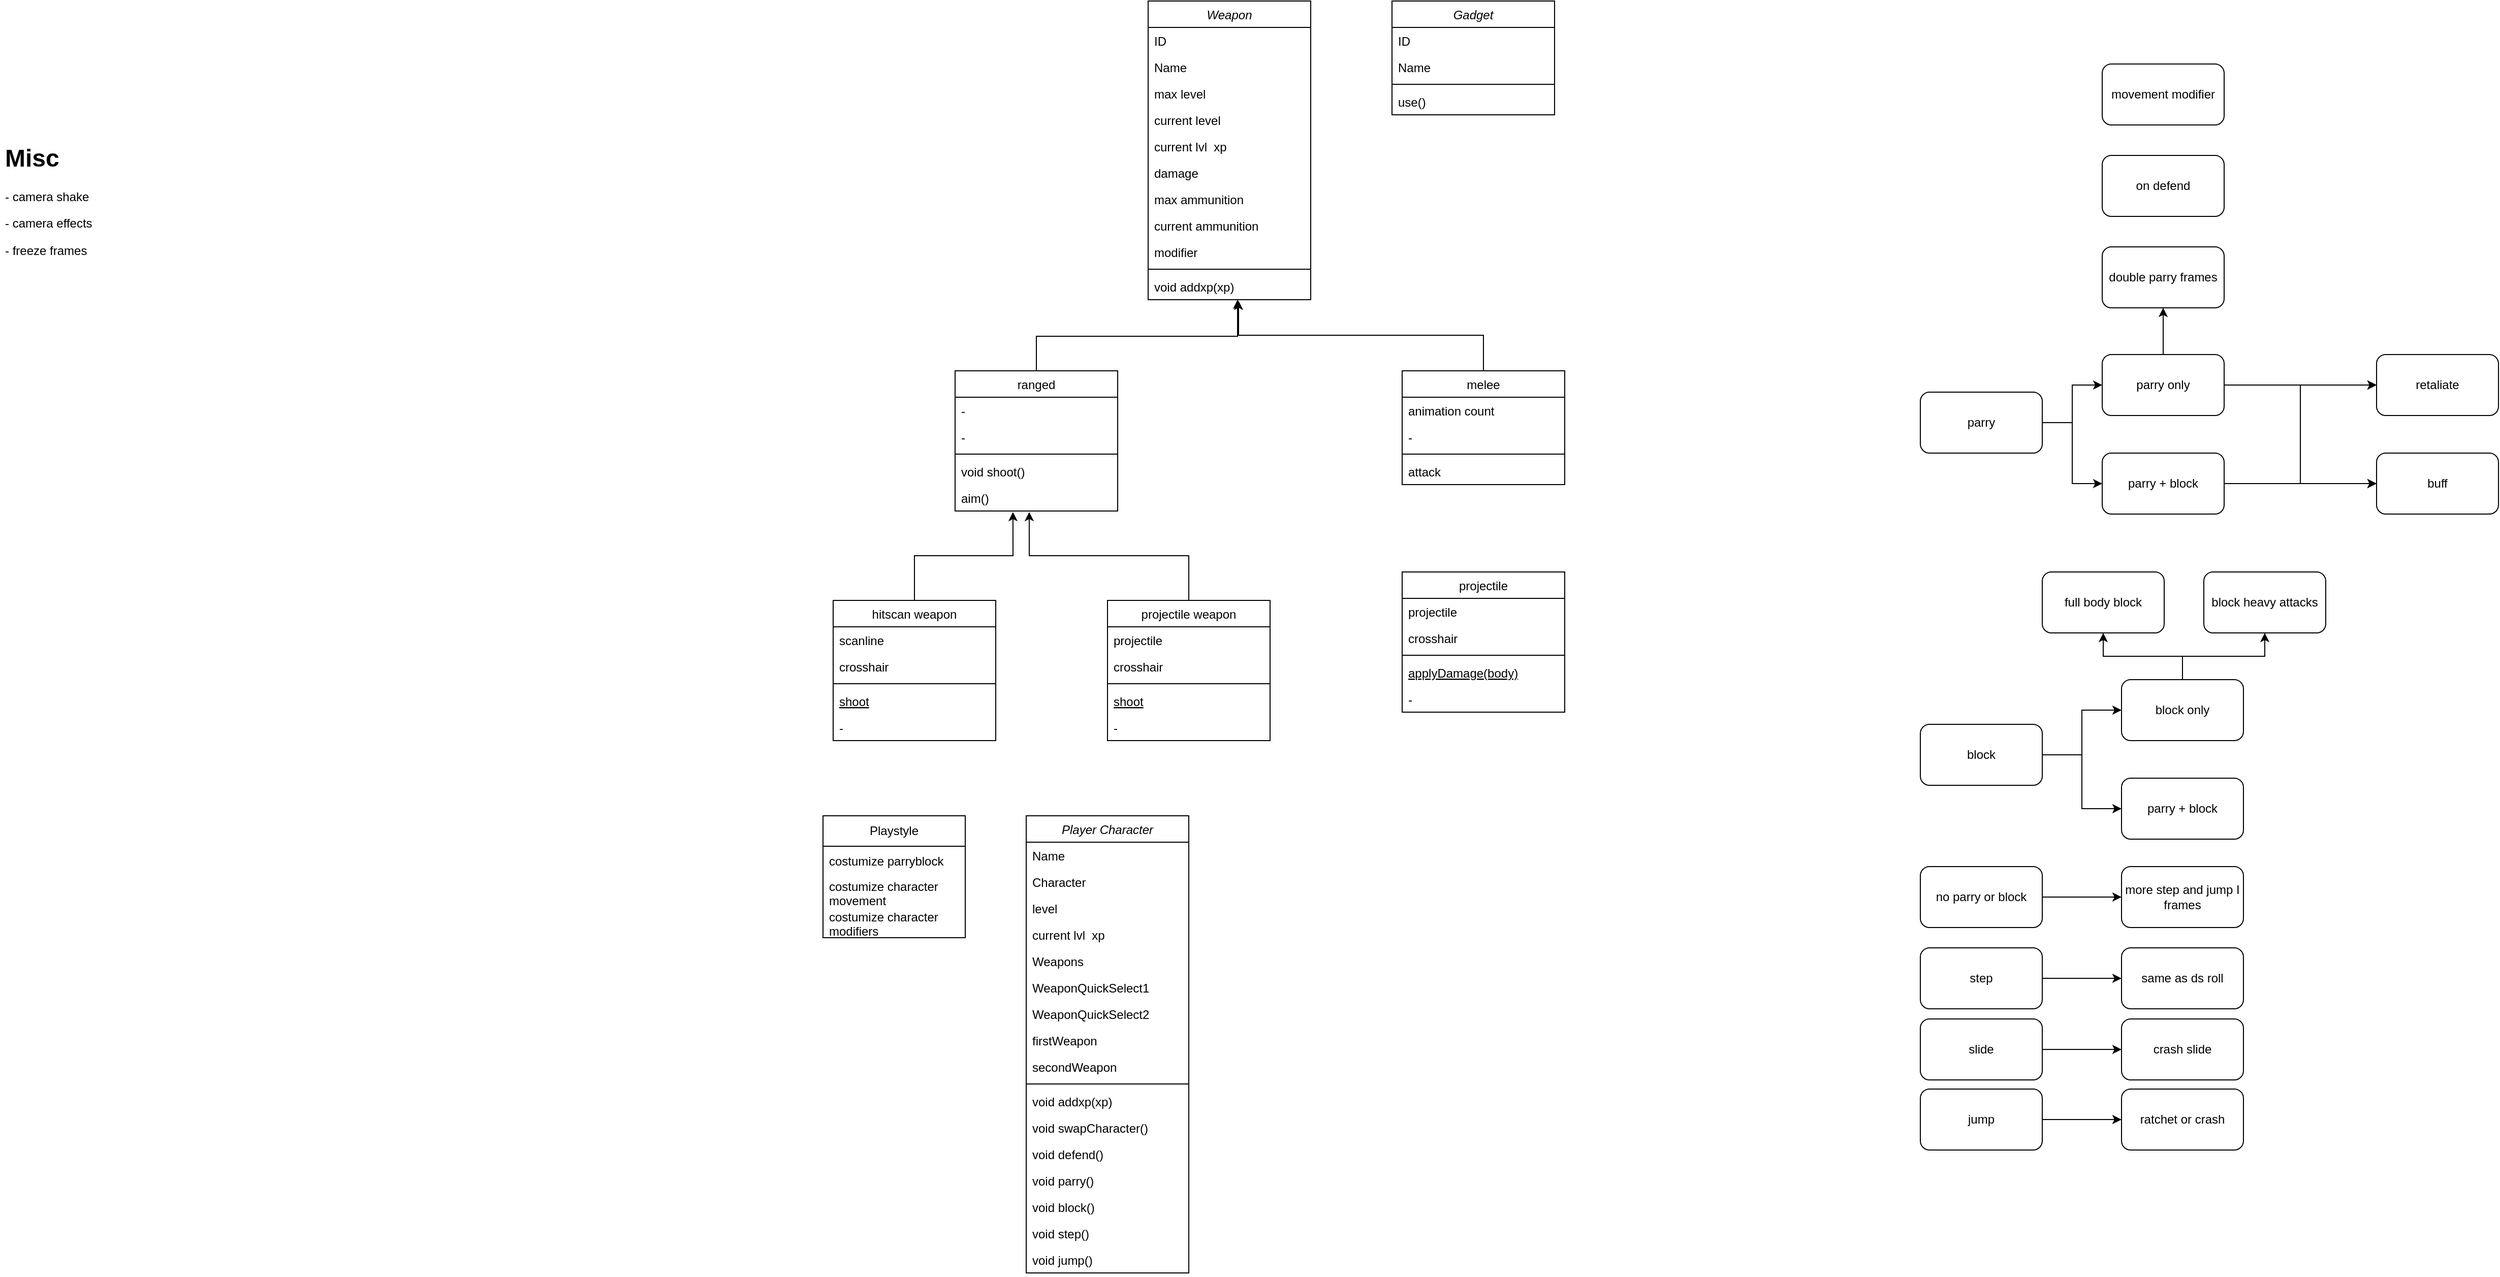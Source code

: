 <mxfile version="20.8.10" type="device"><diagram id="C5RBs43oDa-KdzZeNtuy" name="Page-1"><mxGraphModel dx="2901" dy="1204" grid="1" gridSize="10" guides="1" tooltips="1" connect="1" arrows="1" fold="1" page="1" pageScale="1" pageWidth="827" pageHeight="1169" math="0" shadow="0"><root><mxCell id="WIyWlLk6GJQsqaUBKTNV-0"/><mxCell id="WIyWlLk6GJQsqaUBKTNV-1" parent="WIyWlLk6GJQsqaUBKTNV-0"/><mxCell id="zkfFHV4jXpPFQw0GAbJ--0" value="Weapon" style="swimlane;fontStyle=2;align=center;verticalAlign=top;childLayout=stackLayout;horizontal=1;startSize=26;horizontalStack=0;resizeParent=1;resizeLast=0;collapsible=1;marginBottom=0;rounded=0;shadow=0;strokeWidth=1;" parent="WIyWlLk6GJQsqaUBKTNV-1" vertex="1"><mxGeometry x="320" y="38" width="160" height="294" as="geometry"><mxRectangle x="230" y="140" width="160" height="26" as="alternateBounds"/></mxGeometry></mxCell><mxCell id="K0oN29FfEQ9AuL8gy_sK-19" value="ID" style="text;align=left;verticalAlign=top;spacingLeft=4;spacingRight=4;overflow=hidden;rotatable=0;points=[[0,0.5],[1,0.5]];portConstraint=eastwest;" vertex="1" parent="zkfFHV4jXpPFQw0GAbJ--0"><mxGeometry y="26" width="160" height="26" as="geometry"/></mxCell><mxCell id="zkfFHV4jXpPFQw0GAbJ--1" value="Name" style="text;align=left;verticalAlign=top;spacingLeft=4;spacingRight=4;overflow=hidden;rotatable=0;points=[[0,0.5],[1,0.5]];portConstraint=eastwest;" parent="zkfFHV4jXpPFQw0GAbJ--0" vertex="1"><mxGeometry y="52" width="160" height="26" as="geometry"/></mxCell><mxCell id="K0oN29FfEQ9AuL8gy_sK-46" value="max level" style="text;align=left;verticalAlign=top;spacingLeft=4;spacingRight=4;overflow=hidden;rotatable=0;points=[[0,0.5],[1,0.5]];portConstraint=eastwest;rounded=0;shadow=0;html=0;" vertex="1" parent="zkfFHV4jXpPFQw0GAbJ--0"><mxGeometry y="78" width="160" height="26" as="geometry"/></mxCell><mxCell id="zkfFHV4jXpPFQw0GAbJ--2" value="current level" style="text;align=left;verticalAlign=top;spacingLeft=4;spacingRight=4;overflow=hidden;rotatable=0;points=[[0,0.5],[1,0.5]];portConstraint=eastwest;rounded=0;shadow=0;html=0;" parent="zkfFHV4jXpPFQw0GAbJ--0" vertex="1"><mxGeometry y="104" width="160" height="26" as="geometry"/></mxCell><mxCell id="zkfFHV4jXpPFQw0GAbJ--3" value="current lvl  xp" style="text;align=left;verticalAlign=top;spacingLeft=4;spacingRight=4;overflow=hidden;rotatable=0;points=[[0,0.5],[1,0.5]];portConstraint=eastwest;rounded=0;shadow=0;html=0;" parent="zkfFHV4jXpPFQw0GAbJ--0" vertex="1"><mxGeometry y="130" width="160" height="26" as="geometry"/></mxCell><mxCell id="K0oN29FfEQ9AuL8gy_sK-18" value="damage" style="text;align=left;verticalAlign=top;spacingLeft=4;spacingRight=4;overflow=hidden;rotatable=0;points=[[0,0.5],[1,0.5]];portConstraint=eastwest;rounded=0;shadow=0;html=0;" vertex="1" parent="zkfFHV4jXpPFQw0GAbJ--0"><mxGeometry y="156" width="160" height="26" as="geometry"/></mxCell><mxCell id="K0oN29FfEQ9AuL8gy_sK-47" value="max ammunition" style="text;align=left;verticalAlign=top;spacingLeft=4;spacingRight=4;overflow=hidden;rotatable=0;points=[[0,0.5],[1,0.5]];portConstraint=eastwest;rounded=0;shadow=0;html=0;" vertex="1" parent="zkfFHV4jXpPFQw0GAbJ--0"><mxGeometry y="182" width="160" height="26" as="geometry"/></mxCell><mxCell id="K0oN29FfEQ9AuL8gy_sK-48" value="current ammunition" style="text;align=left;verticalAlign=top;spacingLeft=4;spacingRight=4;overflow=hidden;rotatable=0;points=[[0,0.5],[1,0.5]];portConstraint=eastwest;rounded=0;shadow=0;html=0;" vertex="1" parent="zkfFHV4jXpPFQw0GAbJ--0"><mxGeometry y="208" width="160" height="26" as="geometry"/></mxCell><mxCell id="K0oN29FfEQ9AuL8gy_sK-15" value="modifier" style="text;align=left;verticalAlign=top;spacingLeft=4;spacingRight=4;overflow=hidden;rotatable=0;points=[[0,0.5],[1,0.5]];portConstraint=eastwest;rounded=0;shadow=0;html=0;" vertex="1" parent="zkfFHV4jXpPFQw0GAbJ--0"><mxGeometry y="234" width="160" height="26" as="geometry"/></mxCell><mxCell id="zkfFHV4jXpPFQw0GAbJ--4" value="" style="line;html=1;strokeWidth=1;align=left;verticalAlign=middle;spacingTop=-1;spacingLeft=3;spacingRight=3;rotatable=0;labelPosition=right;points=[];portConstraint=eastwest;" parent="zkfFHV4jXpPFQw0GAbJ--0" vertex="1"><mxGeometry y="260" width="160" height="8" as="geometry"/></mxCell><mxCell id="zkfFHV4jXpPFQw0GAbJ--5" value="void addxp(xp)" style="text;align=left;verticalAlign=top;spacingLeft=4;spacingRight=4;overflow=hidden;rotatable=0;points=[[0,0.5],[1,0.5]];portConstraint=eastwest;" parent="zkfFHV4jXpPFQw0GAbJ--0" vertex="1"><mxGeometry y="268" width="160" height="26" as="geometry"/></mxCell><mxCell id="K0oN29FfEQ9AuL8gy_sK-13" style="edgeStyle=orthogonalEdgeStyle;rounded=0;orthogonalLoop=1;jettySize=auto;html=1;exitX=0.5;exitY=0;exitDx=0;exitDy=0;entryX=0.55;entryY=1;entryDx=0;entryDy=0;entryPerimeter=0;" edge="1" parent="WIyWlLk6GJQsqaUBKTNV-1" source="zkfFHV4jXpPFQw0GAbJ--6" target="zkfFHV4jXpPFQw0GAbJ--5"><mxGeometry relative="1" as="geometry"><Array as="points"><mxPoint x="210" y="368"/><mxPoint x="408" y="368"/></Array></mxGeometry></mxCell><mxCell id="zkfFHV4jXpPFQw0GAbJ--6" value="ranged" style="swimlane;fontStyle=0;align=center;verticalAlign=top;childLayout=stackLayout;horizontal=1;startSize=26;horizontalStack=0;resizeParent=1;resizeLast=0;collapsible=1;marginBottom=0;rounded=0;shadow=0;strokeWidth=1;" parent="WIyWlLk6GJQsqaUBKTNV-1" vertex="1"><mxGeometry x="130" y="402" width="160" height="138" as="geometry"><mxRectangle x="130" y="380" width="160" height="26" as="alternateBounds"/></mxGeometry></mxCell><mxCell id="zkfFHV4jXpPFQw0GAbJ--7" value="-" style="text;align=left;verticalAlign=top;spacingLeft=4;spacingRight=4;overflow=hidden;rotatable=0;points=[[0,0.5],[1,0.5]];portConstraint=eastwest;" parent="zkfFHV4jXpPFQw0GAbJ--6" vertex="1"><mxGeometry y="26" width="160" height="26" as="geometry"/></mxCell><mxCell id="zkfFHV4jXpPFQw0GAbJ--8" value="-" style="text;align=left;verticalAlign=top;spacingLeft=4;spacingRight=4;overflow=hidden;rotatable=0;points=[[0,0.5],[1,0.5]];portConstraint=eastwest;rounded=0;shadow=0;html=0;" parent="zkfFHV4jXpPFQw0GAbJ--6" vertex="1"><mxGeometry y="52" width="160" height="26" as="geometry"/></mxCell><mxCell id="zkfFHV4jXpPFQw0GAbJ--9" value="" style="line;html=1;strokeWidth=1;align=left;verticalAlign=middle;spacingTop=-1;spacingLeft=3;spacingRight=3;rotatable=0;labelPosition=right;points=[];portConstraint=eastwest;" parent="zkfFHV4jXpPFQw0GAbJ--6" vertex="1"><mxGeometry y="78" width="160" height="8" as="geometry"/></mxCell><mxCell id="zkfFHV4jXpPFQw0GAbJ--11" value="void shoot()" style="text;align=left;verticalAlign=top;spacingLeft=4;spacingRight=4;overflow=hidden;rotatable=0;points=[[0,0.5],[1,0.5]];portConstraint=eastwest;" parent="zkfFHV4jXpPFQw0GAbJ--6" vertex="1"><mxGeometry y="86" width="160" height="26" as="geometry"/></mxCell><mxCell id="K0oN29FfEQ9AuL8gy_sK-21" value="aim()" style="text;align=left;verticalAlign=top;spacingLeft=4;spacingRight=4;overflow=hidden;rotatable=0;points=[[0,0.5],[1,0.5]];portConstraint=eastwest;" vertex="1" parent="zkfFHV4jXpPFQw0GAbJ--6"><mxGeometry y="112" width="160" height="26" as="geometry"/></mxCell><mxCell id="K0oN29FfEQ9AuL8gy_sK-14" style="edgeStyle=orthogonalEdgeStyle;rounded=0;orthogonalLoop=1;jettySize=auto;html=1;exitX=0.5;exitY=0;exitDx=0;exitDy=0;entryX=0.556;entryY=1.038;entryDx=0;entryDy=0;entryPerimeter=0;" edge="1" parent="WIyWlLk6GJQsqaUBKTNV-1" source="zkfFHV4jXpPFQw0GAbJ--13" target="zkfFHV4jXpPFQw0GAbJ--5"><mxGeometry relative="1" as="geometry"/></mxCell><mxCell id="zkfFHV4jXpPFQw0GAbJ--13" value="melee" style="swimlane;fontStyle=0;align=center;verticalAlign=top;childLayout=stackLayout;horizontal=1;startSize=26;horizontalStack=0;resizeParent=1;resizeLast=0;collapsible=1;marginBottom=0;rounded=0;shadow=0;strokeWidth=1;" parent="WIyWlLk6GJQsqaUBKTNV-1" vertex="1"><mxGeometry x="570" y="402" width="160" height="112" as="geometry"><mxRectangle x="340" y="380" width="170" height="26" as="alternateBounds"/></mxGeometry></mxCell><mxCell id="zkfFHV4jXpPFQw0GAbJ--14" value="animation count" style="text;align=left;verticalAlign=top;spacingLeft=4;spacingRight=4;overflow=hidden;rotatable=0;points=[[0,0.5],[1,0.5]];portConstraint=eastwest;" parent="zkfFHV4jXpPFQw0GAbJ--13" vertex="1"><mxGeometry y="26" width="160" height="26" as="geometry"/></mxCell><mxCell id="K0oN29FfEQ9AuL8gy_sK-102" value="-" style="text;align=left;verticalAlign=top;spacingLeft=4;spacingRight=4;overflow=hidden;rotatable=0;points=[[0,0.5],[1,0.5]];portConstraint=eastwest;" vertex="1" parent="zkfFHV4jXpPFQw0GAbJ--13"><mxGeometry y="52" width="160" height="26" as="geometry"/></mxCell><mxCell id="zkfFHV4jXpPFQw0GAbJ--15" value="" style="line;html=1;strokeWidth=1;align=left;verticalAlign=middle;spacingTop=-1;spacingLeft=3;spacingRight=3;rotatable=0;labelPosition=right;points=[];portConstraint=eastwest;" parent="zkfFHV4jXpPFQw0GAbJ--13" vertex="1"><mxGeometry y="78" width="160" height="8" as="geometry"/></mxCell><mxCell id="K0oN29FfEQ9AuL8gy_sK-12" value="attack" style="text;align=left;verticalAlign=top;spacingLeft=4;spacingRight=4;overflow=hidden;rotatable=0;points=[[0,0.5],[1,0.5]];portConstraint=eastwest;" vertex="1" parent="zkfFHV4jXpPFQw0GAbJ--13"><mxGeometry y="86" width="160" height="26" as="geometry"/></mxCell><mxCell id="K0oN29FfEQ9AuL8gy_sK-17" style="edgeStyle=orthogonalEdgeStyle;rounded=0;orthogonalLoop=1;jettySize=auto;html=1;exitX=0.5;exitY=0;exitDx=0;exitDy=0;entryX=0.456;entryY=1.038;entryDx=0;entryDy=0;entryPerimeter=0;" edge="1" parent="WIyWlLk6GJQsqaUBKTNV-1" source="K0oN29FfEQ9AuL8gy_sK-0" target="K0oN29FfEQ9AuL8gy_sK-21"><mxGeometry relative="1" as="geometry"/></mxCell><mxCell id="K0oN29FfEQ9AuL8gy_sK-0" value="projectile weapon" style="swimlane;fontStyle=0;align=center;verticalAlign=top;childLayout=stackLayout;horizontal=1;startSize=26;horizontalStack=0;resizeParent=1;resizeLast=0;collapsible=1;marginBottom=0;rounded=0;shadow=0;strokeWidth=1;" vertex="1" parent="WIyWlLk6GJQsqaUBKTNV-1"><mxGeometry x="280" y="628" width="160" height="138" as="geometry"><mxRectangle x="130" y="380" width="160" height="26" as="alternateBounds"/></mxGeometry></mxCell><mxCell id="K0oN29FfEQ9AuL8gy_sK-1" value="projectile" style="text;align=left;verticalAlign=top;spacingLeft=4;spacingRight=4;overflow=hidden;rotatable=0;points=[[0,0.5],[1,0.5]];portConstraint=eastwest;" vertex="1" parent="K0oN29FfEQ9AuL8gy_sK-0"><mxGeometry y="26" width="160" height="26" as="geometry"/></mxCell><mxCell id="K0oN29FfEQ9AuL8gy_sK-2" value="crosshair" style="text;align=left;verticalAlign=top;spacingLeft=4;spacingRight=4;overflow=hidden;rotatable=0;points=[[0,0.5],[1,0.5]];portConstraint=eastwest;rounded=0;shadow=0;html=0;" vertex="1" parent="K0oN29FfEQ9AuL8gy_sK-0"><mxGeometry y="52" width="160" height="26" as="geometry"/></mxCell><mxCell id="K0oN29FfEQ9AuL8gy_sK-3" value="" style="line;html=1;strokeWidth=1;align=left;verticalAlign=middle;spacingTop=-1;spacingLeft=3;spacingRight=3;rotatable=0;labelPosition=right;points=[];portConstraint=eastwest;" vertex="1" parent="K0oN29FfEQ9AuL8gy_sK-0"><mxGeometry y="78" width="160" height="8" as="geometry"/></mxCell><mxCell id="K0oN29FfEQ9AuL8gy_sK-4" value="shoot" style="text;align=left;verticalAlign=top;spacingLeft=4;spacingRight=4;overflow=hidden;rotatable=0;points=[[0,0.5],[1,0.5]];portConstraint=eastwest;fontStyle=4" vertex="1" parent="K0oN29FfEQ9AuL8gy_sK-0"><mxGeometry y="86" width="160" height="26" as="geometry"/></mxCell><mxCell id="K0oN29FfEQ9AuL8gy_sK-5" value="-" style="text;align=left;verticalAlign=top;spacingLeft=4;spacingRight=4;overflow=hidden;rotatable=0;points=[[0,0.5],[1,0.5]];portConstraint=eastwest;" vertex="1" parent="K0oN29FfEQ9AuL8gy_sK-0"><mxGeometry y="112" width="160" height="26" as="geometry"/></mxCell><mxCell id="K0oN29FfEQ9AuL8gy_sK-16" style="edgeStyle=orthogonalEdgeStyle;rounded=0;orthogonalLoop=1;jettySize=auto;html=1;exitX=0.5;exitY=0;exitDx=0;exitDy=0;entryX=0.356;entryY=1.038;entryDx=0;entryDy=0;entryPerimeter=0;" edge="1" parent="WIyWlLk6GJQsqaUBKTNV-1" source="K0oN29FfEQ9AuL8gy_sK-6" target="K0oN29FfEQ9AuL8gy_sK-21"><mxGeometry relative="1" as="geometry"/></mxCell><mxCell id="K0oN29FfEQ9AuL8gy_sK-6" value="hitscan weapon" style="swimlane;fontStyle=0;align=center;verticalAlign=top;childLayout=stackLayout;horizontal=1;startSize=26;horizontalStack=0;resizeParent=1;resizeLast=0;collapsible=1;marginBottom=0;rounded=0;shadow=0;strokeWidth=1;" vertex="1" parent="WIyWlLk6GJQsqaUBKTNV-1"><mxGeometry x="10" y="628" width="160" height="138" as="geometry"><mxRectangle x="130" y="380" width="160" height="26" as="alternateBounds"/></mxGeometry></mxCell><mxCell id="K0oN29FfEQ9AuL8gy_sK-7" value="scanline" style="text;align=left;verticalAlign=top;spacingLeft=4;spacingRight=4;overflow=hidden;rotatable=0;points=[[0,0.5],[1,0.5]];portConstraint=eastwest;" vertex="1" parent="K0oN29FfEQ9AuL8gy_sK-6"><mxGeometry y="26" width="160" height="26" as="geometry"/></mxCell><mxCell id="K0oN29FfEQ9AuL8gy_sK-8" value="crosshair" style="text;align=left;verticalAlign=top;spacingLeft=4;spacingRight=4;overflow=hidden;rotatable=0;points=[[0,0.5],[1,0.5]];portConstraint=eastwest;rounded=0;shadow=0;html=0;" vertex="1" parent="K0oN29FfEQ9AuL8gy_sK-6"><mxGeometry y="52" width="160" height="26" as="geometry"/></mxCell><mxCell id="K0oN29FfEQ9AuL8gy_sK-9" value="" style="line;html=1;strokeWidth=1;align=left;verticalAlign=middle;spacingTop=-1;spacingLeft=3;spacingRight=3;rotatable=0;labelPosition=right;points=[];portConstraint=eastwest;" vertex="1" parent="K0oN29FfEQ9AuL8gy_sK-6"><mxGeometry y="78" width="160" height="8" as="geometry"/></mxCell><mxCell id="K0oN29FfEQ9AuL8gy_sK-10" value="shoot" style="text;align=left;verticalAlign=top;spacingLeft=4;spacingRight=4;overflow=hidden;rotatable=0;points=[[0,0.5],[1,0.5]];portConstraint=eastwest;fontStyle=4" vertex="1" parent="K0oN29FfEQ9AuL8gy_sK-6"><mxGeometry y="86" width="160" height="26" as="geometry"/></mxCell><mxCell id="K0oN29FfEQ9AuL8gy_sK-11" value="-" style="text;align=left;verticalAlign=top;spacingLeft=4;spacingRight=4;overflow=hidden;rotatable=0;points=[[0,0.5],[1,0.5]];portConstraint=eastwest;" vertex="1" parent="K0oN29FfEQ9AuL8gy_sK-6"><mxGeometry y="112" width="160" height="26" as="geometry"/></mxCell><mxCell id="K0oN29FfEQ9AuL8gy_sK-22" value="Player Character" style="swimlane;fontStyle=2;align=center;verticalAlign=top;childLayout=stackLayout;horizontal=1;startSize=26;horizontalStack=0;resizeParent=1;resizeLast=0;collapsible=1;marginBottom=0;rounded=0;shadow=0;strokeWidth=1;" vertex="1" parent="WIyWlLk6GJQsqaUBKTNV-1"><mxGeometry x="200" y="840" width="160" height="450" as="geometry"><mxRectangle x="230" y="140" width="160" height="26" as="alternateBounds"/></mxGeometry></mxCell><mxCell id="K0oN29FfEQ9AuL8gy_sK-24" value="Name" style="text;align=left;verticalAlign=top;spacingLeft=4;spacingRight=4;overflow=hidden;rotatable=0;points=[[0,0.5],[1,0.5]];portConstraint=eastwest;" vertex="1" parent="K0oN29FfEQ9AuL8gy_sK-22"><mxGeometry y="26" width="160" height="26" as="geometry"/></mxCell><mxCell id="K0oN29FfEQ9AuL8gy_sK-23" value="Character" style="text;align=left;verticalAlign=top;spacingLeft=4;spacingRight=4;overflow=hidden;rotatable=0;points=[[0,0.5],[1,0.5]];portConstraint=eastwest;" vertex="1" parent="K0oN29FfEQ9AuL8gy_sK-22"><mxGeometry y="52" width="160" height="26" as="geometry"/></mxCell><mxCell id="K0oN29FfEQ9AuL8gy_sK-25" value="level" style="text;align=left;verticalAlign=top;spacingLeft=4;spacingRight=4;overflow=hidden;rotatable=0;points=[[0,0.5],[1,0.5]];portConstraint=eastwest;rounded=0;shadow=0;html=0;" vertex="1" parent="K0oN29FfEQ9AuL8gy_sK-22"><mxGeometry y="78" width="160" height="26" as="geometry"/></mxCell><mxCell id="K0oN29FfEQ9AuL8gy_sK-26" value="current lvl  xp" style="text;align=left;verticalAlign=top;spacingLeft=4;spacingRight=4;overflow=hidden;rotatable=0;points=[[0,0.5],[1,0.5]];portConstraint=eastwest;rounded=0;shadow=0;html=0;" vertex="1" parent="K0oN29FfEQ9AuL8gy_sK-22"><mxGeometry y="104" width="160" height="26" as="geometry"/></mxCell><mxCell id="K0oN29FfEQ9AuL8gy_sK-43" value="Weapons" style="text;align=left;verticalAlign=top;spacingLeft=4;spacingRight=4;overflow=hidden;rotatable=0;points=[[0,0.5],[1,0.5]];portConstraint=eastwest;rounded=0;shadow=0;html=0;" vertex="1" parent="K0oN29FfEQ9AuL8gy_sK-22"><mxGeometry y="130" width="160" height="26" as="geometry"/></mxCell><mxCell id="K0oN29FfEQ9AuL8gy_sK-44" value="WeaponQuickSelect1" style="text;align=left;verticalAlign=top;spacingLeft=4;spacingRight=4;overflow=hidden;rotatable=0;points=[[0,0.5],[1,0.5]];portConstraint=eastwest;rounded=0;shadow=0;html=0;" vertex="1" parent="K0oN29FfEQ9AuL8gy_sK-22"><mxGeometry y="156" width="160" height="26" as="geometry"/></mxCell><mxCell id="K0oN29FfEQ9AuL8gy_sK-45" value="WeaponQuickSelect2" style="text;align=left;verticalAlign=top;spacingLeft=4;spacingRight=4;overflow=hidden;rotatable=0;points=[[0,0.5],[1,0.5]];portConstraint=eastwest;rounded=0;shadow=0;html=0;" vertex="1" parent="K0oN29FfEQ9AuL8gy_sK-22"><mxGeometry y="182" width="160" height="26" as="geometry"/></mxCell><mxCell id="K0oN29FfEQ9AuL8gy_sK-32" value="firstWeapon" style="text;align=left;verticalAlign=top;spacingLeft=4;spacingRight=4;overflow=hidden;rotatable=0;points=[[0,0.5],[1,0.5]];portConstraint=eastwest;rounded=0;shadow=0;html=0;" vertex="1" parent="K0oN29FfEQ9AuL8gy_sK-22"><mxGeometry y="208" width="160" height="26" as="geometry"/></mxCell><mxCell id="K0oN29FfEQ9AuL8gy_sK-33" value="secondWeapon" style="text;align=left;verticalAlign=top;spacingLeft=4;spacingRight=4;overflow=hidden;rotatable=0;points=[[0,0.5],[1,0.5]];portConstraint=eastwest;rounded=0;shadow=0;html=0;" vertex="1" parent="K0oN29FfEQ9AuL8gy_sK-22"><mxGeometry y="234" width="160" height="26" as="geometry"/></mxCell><mxCell id="K0oN29FfEQ9AuL8gy_sK-29" value="" style="line;html=1;strokeWidth=1;align=left;verticalAlign=middle;spacingTop=-1;spacingLeft=3;spacingRight=3;rotatable=0;labelPosition=right;points=[];portConstraint=eastwest;" vertex="1" parent="K0oN29FfEQ9AuL8gy_sK-22"><mxGeometry y="260" width="160" height="8" as="geometry"/></mxCell><mxCell id="K0oN29FfEQ9AuL8gy_sK-30" value="void addxp(xp)" style="text;align=left;verticalAlign=top;spacingLeft=4;spacingRight=4;overflow=hidden;rotatable=0;points=[[0,0.5],[1,0.5]];portConstraint=eastwest;" vertex="1" parent="K0oN29FfEQ9AuL8gy_sK-22"><mxGeometry y="268" width="160" height="26" as="geometry"/></mxCell><mxCell id="K0oN29FfEQ9AuL8gy_sK-31" value="void swapCharacter()" style="text;align=left;verticalAlign=top;spacingLeft=4;spacingRight=4;overflow=hidden;rotatable=0;points=[[0,0.5],[1,0.5]];portConstraint=eastwest;" vertex="1" parent="K0oN29FfEQ9AuL8gy_sK-22"><mxGeometry y="294" width="160" height="26" as="geometry"/></mxCell><mxCell id="K0oN29FfEQ9AuL8gy_sK-81" value="void defend()" style="text;align=left;verticalAlign=top;spacingLeft=4;spacingRight=4;overflow=hidden;rotatable=0;points=[[0,0.5],[1,0.5]];portConstraint=eastwest;" vertex="1" parent="K0oN29FfEQ9AuL8gy_sK-22"><mxGeometry y="320" width="160" height="26" as="geometry"/></mxCell><mxCell id="K0oN29FfEQ9AuL8gy_sK-49" value="void parry()" style="text;align=left;verticalAlign=top;spacingLeft=4;spacingRight=4;overflow=hidden;rotatable=0;points=[[0,0.5],[1,0.5]];portConstraint=eastwest;" vertex="1" parent="K0oN29FfEQ9AuL8gy_sK-22"><mxGeometry y="346" width="160" height="26" as="geometry"/></mxCell><mxCell id="K0oN29FfEQ9AuL8gy_sK-50" value="void block()" style="text;align=left;verticalAlign=top;spacingLeft=4;spacingRight=4;overflow=hidden;rotatable=0;points=[[0,0.5],[1,0.5]];portConstraint=eastwest;" vertex="1" parent="K0oN29FfEQ9AuL8gy_sK-22"><mxGeometry y="372" width="160" height="26" as="geometry"/></mxCell><mxCell id="K0oN29FfEQ9AuL8gy_sK-83" value="void step()" style="text;align=left;verticalAlign=top;spacingLeft=4;spacingRight=4;overflow=hidden;rotatable=0;points=[[0,0.5],[1,0.5]];portConstraint=eastwest;" vertex="1" parent="K0oN29FfEQ9AuL8gy_sK-22"><mxGeometry y="398" width="160" height="26" as="geometry"/></mxCell><mxCell id="K0oN29FfEQ9AuL8gy_sK-92" value="void jump()" style="text;align=left;verticalAlign=top;spacingLeft=4;spacingRight=4;overflow=hidden;rotatable=0;points=[[0,0.5],[1,0.5]];portConstraint=eastwest;" vertex="1" parent="K0oN29FfEQ9AuL8gy_sK-22"><mxGeometry y="424" width="160" height="26" as="geometry"/></mxCell><mxCell id="K0oN29FfEQ9AuL8gy_sK-34" value="Gadget" style="swimlane;fontStyle=2;align=center;verticalAlign=top;childLayout=stackLayout;horizontal=1;startSize=26;horizontalStack=0;resizeParent=1;resizeLast=0;collapsible=1;marginBottom=0;rounded=0;shadow=0;strokeWidth=1;" vertex="1" parent="WIyWlLk6GJQsqaUBKTNV-1"><mxGeometry x="560" y="38" width="160" height="112" as="geometry"><mxRectangle x="230" y="140" width="160" height="26" as="alternateBounds"/></mxGeometry></mxCell><mxCell id="K0oN29FfEQ9AuL8gy_sK-35" value="ID" style="text;align=left;verticalAlign=top;spacingLeft=4;spacingRight=4;overflow=hidden;rotatable=0;points=[[0,0.5],[1,0.5]];portConstraint=eastwest;" vertex="1" parent="K0oN29FfEQ9AuL8gy_sK-34"><mxGeometry y="26" width="160" height="26" as="geometry"/></mxCell><mxCell id="K0oN29FfEQ9AuL8gy_sK-36" value="Name" style="text;align=left;verticalAlign=top;spacingLeft=4;spacingRight=4;overflow=hidden;rotatable=0;points=[[0,0.5],[1,0.5]];portConstraint=eastwest;" vertex="1" parent="K0oN29FfEQ9AuL8gy_sK-34"><mxGeometry y="52" width="160" height="26" as="geometry"/></mxCell><mxCell id="K0oN29FfEQ9AuL8gy_sK-41" value="" style="line;html=1;strokeWidth=1;align=left;verticalAlign=middle;spacingTop=-1;spacingLeft=3;spacingRight=3;rotatable=0;labelPosition=right;points=[];portConstraint=eastwest;" vertex="1" parent="K0oN29FfEQ9AuL8gy_sK-34"><mxGeometry y="78" width="160" height="8" as="geometry"/></mxCell><mxCell id="K0oN29FfEQ9AuL8gy_sK-42" value="use()" style="text;align=left;verticalAlign=top;spacingLeft=4;spacingRight=4;overflow=hidden;rotatable=0;points=[[0,0.5],[1,0.5]];portConstraint=eastwest;" vertex="1" parent="K0oN29FfEQ9AuL8gy_sK-34"><mxGeometry y="86" width="160" height="26" as="geometry"/></mxCell><mxCell id="K0oN29FfEQ9AuL8gy_sK-51" value="movement modifier" style="rounded=1;whiteSpace=wrap;html=1;" vertex="1" parent="WIyWlLk6GJQsqaUBKTNV-1"><mxGeometry x="1259" y="100" width="120" height="60" as="geometry"/></mxCell><mxCell id="K0oN29FfEQ9AuL8gy_sK-63" style="edgeStyle=orthogonalEdgeStyle;rounded=0;orthogonalLoop=1;jettySize=auto;html=1;exitX=1;exitY=0.5;exitDx=0;exitDy=0;entryX=0;entryY=0.5;entryDx=0;entryDy=0;" edge="1" parent="WIyWlLk6GJQsqaUBKTNV-1" source="K0oN29FfEQ9AuL8gy_sK-52" target="K0oN29FfEQ9AuL8gy_sK-53"><mxGeometry relative="1" as="geometry"/></mxCell><mxCell id="K0oN29FfEQ9AuL8gy_sK-64" style="edgeStyle=orthogonalEdgeStyle;rounded=0;orthogonalLoop=1;jettySize=auto;html=1;exitX=1;exitY=0.5;exitDx=0;exitDy=0;entryX=0;entryY=0.5;entryDx=0;entryDy=0;" edge="1" parent="WIyWlLk6GJQsqaUBKTNV-1" source="K0oN29FfEQ9AuL8gy_sK-52" target="K0oN29FfEQ9AuL8gy_sK-56"><mxGeometry relative="1" as="geometry"/></mxCell><mxCell id="K0oN29FfEQ9AuL8gy_sK-52" value="parry" style="rounded=1;whiteSpace=wrap;html=1;" vertex="1" parent="WIyWlLk6GJQsqaUBKTNV-1"><mxGeometry x="1080" y="423" width="120" height="60" as="geometry"/></mxCell><mxCell id="K0oN29FfEQ9AuL8gy_sK-58" style="edgeStyle=orthogonalEdgeStyle;rounded=0;orthogonalLoop=1;jettySize=auto;html=1;exitX=0.5;exitY=0;exitDx=0;exitDy=0;entryX=0.5;entryY=1;entryDx=0;entryDy=0;" edge="1" parent="WIyWlLk6GJQsqaUBKTNV-1" source="K0oN29FfEQ9AuL8gy_sK-53" target="K0oN29FfEQ9AuL8gy_sK-57"><mxGeometry relative="1" as="geometry"/></mxCell><mxCell id="K0oN29FfEQ9AuL8gy_sK-59" style="edgeStyle=orthogonalEdgeStyle;rounded=0;orthogonalLoop=1;jettySize=auto;html=1;exitX=1;exitY=0.5;exitDx=0;exitDy=0;" edge="1" parent="WIyWlLk6GJQsqaUBKTNV-1" source="K0oN29FfEQ9AuL8gy_sK-53" target="K0oN29FfEQ9AuL8gy_sK-54"><mxGeometry relative="1" as="geometry"/></mxCell><mxCell id="K0oN29FfEQ9AuL8gy_sK-60" style="edgeStyle=orthogonalEdgeStyle;rounded=0;orthogonalLoop=1;jettySize=auto;html=1;exitX=1;exitY=0.5;exitDx=0;exitDy=0;entryX=0;entryY=0.5;entryDx=0;entryDy=0;" edge="1" parent="WIyWlLk6GJQsqaUBKTNV-1" source="K0oN29FfEQ9AuL8gy_sK-53" target="K0oN29FfEQ9AuL8gy_sK-55"><mxGeometry relative="1" as="geometry"/></mxCell><mxCell id="K0oN29FfEQ9AuL8gy_sK-53" value="parry only" style="rounded=1;whiteSpace=wrap;html=1;" vertex="1" parent="WIyWlLk6GJQsqaUBKTNV-1"><mxGeometry x="1259" y="386" width="120" height="60" as="geometry"/></mxCell><mxCell id="K0oN29FfEQ9AuL8gy_sK-54" value="retaliate" style="rounded=1;whiteSpace=wrap;html=1;" vertex="1" parent="WIyWlLk6GJQsqaUBKTNV-1"><mxGeometry x="1529" y="386" width="120" height="60" as="geometry"/></mxCell><mxCell id="K0oN29FfEQ9AuL8gy_sK-55" value="buff" style="rounded=1;whiteSpace=wrap;html=1;" vertex="1" parent="WIyWlLk6GJQsqaUBKTNV-1"><mxGeometry x="1529" y="483" width="120" height="60" as="geometry"/></mxCell><mxCell id="K0oN29FfEQ9AuL8gy_sK-61" style="edgeStyle=orthogonalEdgeStyle;rounded=0;orthogonalLoop=1;jettySize=auto;html=1;exitX=1;exitY=0.5;exitDx=0;exitDy=0;entryX=0;entryY=0.5;entryDx=0;entryDy=0;" edge="1" parent="WIyWlLk6GJQsqaUBKTNV-1" source="K0oN29FfEQ9AuL8gy_sK-56" target="K0oN29FfEQ9AuL8gy_sK-55"><mxGeometry relative="1" as="geometry"/></mxCell><mxCell id="K0oN29FfEQ9AuL8gy_sK-62" style="edgeStyle=orthogonalEdgeStyle;rounded=0;orthogonalLoop=1;jettySize=auto;html=1;exitX=1;exitY=0.5;exitDx=0;exitDy=0;entryX=0;entryY=0.5;entryDx=0;entryDy=0;" edge="1" parent="WIyWlLk6GJQsqaUBKTNV-1" source="K0oN29FfEQ9AuL8gy_sK-56" target="K0oN29FfEQ9AuL8gy_sK-54"><mxGeometry relative="1" as="geometry"/></mxCell><mxCell id="K0oN29FfEQ9AuL8gy_sK-56" value="parry + block" style="rounded=1;whiteSpace=wrap;html=1;" vertex="1" parent="WIyWlLk6GJQsqaUBKTNV-1"><mxGeometry x="1259" y="483" width="120" height="60" as="geometry"/></mxCell><mxCell id="K0oN29FfEQ9AuL8gy_sK-57" value="double parry frames" style="rounded=1;whiteSpace=wrap;html=1;rotation=0;" vertex="1" parent="WIyWlLk6GJQsqaUBKTNV-1"><mxGeometry x="1259" y="280" width="120" height="60" as="geometry"/></mxCell><mxCell id="K0oN29FfEQ9AuL8gy_sK-77" style="edgeStyle=orthogonalEdgeStyle;rounded=0;orthogonalLoop=1;jettySize=auto;html=1;exitX=1;exitY=0.5;exitDx=0;exitDy=0;entryX=0;entryY=0.5;entryDx=0;entryDy=0;" edge="1" parent="WIyWlLk6GJQsqaUBKTNV-1" source="K0oN29FfEQ9AuL8gy_sK-65" target="K0oN29FfEQ9AuL8gy_sK-69"><mxGeometry relative="1" as="geometry"/></mxCell><mxCell id="K0oN29FfEQ9AuL8gy_sK-78" style="edgeStyle=orthogonalEdgeStyle;rounded=0;orthogonalLoop=1;jettySize=auto;html=1;exitX=1;exitY=0.5;exitDx=0;exitDy=0;entryX=0;entryY=0.5;entryDx=0;entryDy=0;" edge="1" parent="WIyWlLk6GJQsqaUBKTNV-1" source="K0oN29FfEQ9AuL8gy_sK-65" target="K0oN29FfEQ9AuL8gy_sK-74"><mxGeometry relative="1" as="geometry"/></mxCell><mxCell id="K0oN29FfEQ9AuL8gy_sK-65" value="block" style="rounded=1;whiteSpace=wrap;html=1;" vertex="1" parent="WIyWlLk6GJQsqaUBKTNV-1"><mxGeometry x="1080" y="750" width="120" height="60" as="geometry"/></mxCell><mxCell id="K0oN29FfEQ9AuL8gy_sK-66" style="edgeStyle=orthogonalEdgeStyle;rounded=0;orthogonalLoop=1;jettySize=auto;html=1;exitX=0.5;exitY=0;exitDx=0;exitDy=0;entryX=0.5;entryY=1;entryDx=0;entryDy=0;" edge="1" source="K0oN29FfEQ9AuL8gy_sK-69" target="K0oN29FfEQ9AuL8gy_sK-75" parent="WIyWlLk6GJQsqaUBKTNV-1"><mxGeometry relative="1" as="geometry"/></mxCell><mxCell id="K0oN29FfEQ9AuL8gy_sK-80" style="edgeStyle=orthogonalEdgeStyle;rounded=0;orthogonalLoop=1;jettySize=auto;html=1;exitX=0.5;exitY=0;exitDx=0;exitDy=0;entryX=0.5;entryY=1;entryDx=0;entryDy=0;" edge="1" parent="WIyWlLk6GJQsqaUBKTNV-1" source="K0oN29FfEQ9AuL8gy_sK-69" target="K0oN29FfEQ9AuL8gy_sK-79"><mxGeometry relative="1" as="geometry"/></mxCell><mxCell id="K0oN29FfEQ9AuL8gy_sK-69" value="block only" style="rounded=1;whiteSpace=wrap;html=1;" vertex="1" parent="WIyWlLk6GJQsqaUBKTNV-1"><mxGeometry x="1278" y="706" width="120" height="60" as="geometry"/></mxCell><mxCell id="K0oN29FfEQ9AuL8gy_sK-74" value="parry + block" style="rounded=1;whiteSpace=wrap;html=1;" vertex="1" parent="WIyWlLk6GJQsqaUBKTNV-1"><mxGeometry x="1278" y="803" width="120" height="60" as="geometry"/></mxCell><mxCell id="K0oN29FfEQ9AuL8gy_sK-75" value="full body block" style="rounded=1;whiteSpace=wrap;html=1;rotation=0;" vertex="1" parent="WIyWlLk6GJQsqaUBKTNV-1"><mxGeometry x="1200" y="600" width="120" height="60" as="geometry"/></mxCell><mxCell id="K0oN29FfEQ9AuL8gy_sK-79" value="block heavy attacks" style="rounded=1;whiteSpace=wrap;html=1;rotation=0;" vertex="1" parent="WIyWlLk6GJQsqaUBKTNV-1"><mxGeometry x="1359" y="600" width="120" height="60" as="geometry"/></mxCell><mxCell id="K0oN29FfEQ9AuL8gy_sK-82" value="on defend" style="rounded=1;whiteSpace=wrap;html=1;" vertex="1" parent="WIyWlLk6GJQsqaUBKTNV-1"><mxGeometry x="1259" y="190" width="120" height="60" as="geometry"/></mxCell><mxCell id="K0oN29FfEQ9AuL8gy_sK-86" style="edgeStyle=orthogonalEdgeStyle;rounded=0;orthogonalLoop=1;jettySize=auto;html=1;exitX=1;exitY=0.5;exitDx=0;exitDy=0;entryX=0;entryY=0.5;entryDx=0;entryDy=0;" edge="1" parent="WIyWlLk6GJQsqaUBKTNV-1" source="K0oN29FfEQ9AuL8gy_sK-84" target="K0oN29FfEQ9AuL8gy_sK-85"><mxGeometry relative="1" as="geometry"/></mxCell><mxCell id="K0oN29FfEQ9AuL8gy_sK-84" value="step" style="rounded=1;whiteSpace=wrap;html=1;" vertex="1" parent="WIyWlLk6GJQsqaUBKTNV-1"><mxGeometry x="1080" y="970" width="120" height="60" as="geometry"/></mxCell><mxCell id="K0oN29FfEQ9AuL8gy_sK-85" value="same as ds roll" style="rounded=1;whiteSpace=wrap;html=1;" vertex="1" parent="WIyWlLk6GJQsqaUBKTNV-1"><mxGeometry x="1278" y="970" width="120" height="60" as="geometry"/></mxCell><mxCell id="K0oN29FfEQ9AuL8gy_sK-88" value="Playstyle" style="swimlane;fontStyle=0;childLayout=stackLayout;horizontal=1;startSize=30;horizontalStack=0;resizeParent=1;resizeParentMax=0;resizeLast=0;collapsible=1;marginBottom=0;whiteSpace=wrap;html=1;" vertex="1" parent="WIyWlLk6GJQsqaUBKTNV-1"><mxGeometry y="840" width="140" height="120" as="geometry"/></mxCell><mxCell id="K0oN29FfEQ9AuL8gy_sK-89" value="costumize parryblock" style="text;strokeColor=none;fillColor=none;align=left;verticalAlign=middle;spacingLeft=4;spacingRight=4;overflow=hidden;points=[[0,0.5],[1,0.5]];portConstraint=eastwest;rotatable=0;whiteSpace=wrap;html=1;" vertex="1" parent="K0oN29FfEQ9AuL8gy_sK-88"><mxGeometry y="30" width="140" height="30" as="geometry"/></mxCell><mxCell id="K0oN29FfEQ9AuL8gy_sK-90" value="costumize character movement" style="text;strokeColor=none;fillColor=none;align=left;verticalAlign=middle;spacingLeft=4;spacingRight=4;overflow=hidden;points=[[0,0.5],[1,0.5]];portConstraint=eastwest;rotatable=0;whiteSpace=wrap;html=1;" vertex="1" parent="K0oN29FfEQ9AuL8gy_sK-88"><mxGeometry y="60" width="140" height="30" as="geometry"/></mxCell><mxCell id="K0oN29FfEQ9AuL8gy_sK-91" value="costumize character modifiers" style="text;strokeColor=none;fillColor=none;align=left;verticalAlign=middle;spacingLeft=4;spacingRight=4;overflow=hidden;points=[[0,0.5],[1,0.5]];portConstraint=eastwest;rotatable=0;whiteSpace=wrap;html=1;" vertex="1" parent="K0oN29FfEQ9AuL8gy_sK-88"><mxGeometry y="90" width="140" height="30" as="geometry"/></mxCell><mxCell id="K0oN29FfEQ9AuL8gy_sK-94" style="edgeStyle=orthogonalEdgeStyle;rounded=0;orthogonalLoop=1;jettySize=auto;html=1;exitX=1;exitY=0.5;exitDx=0;exitDy=0;entryX=0;entryY=0.5;entryDx=0;entryDy=0;" edge="1" parent="WIyWlLk6GJQsqaUBKTNV-1" source="K0oN29FfEQ9AuL8gy_sK-93" target="K0oN29FfEQ9AuL8gy_sK-95"><mxGeometry relative="1" as="geometry"><mxPoint x="1280" y="920" as="targetPoint"/></mxGeometry></mxCell><mxCell id="K0oN29FfEQ9AuL8gy_sK-93" value="no parry or block" style="rounded=1;whiteSpace=wrap;html=1;" vertex="1" parent="WIyWlLk6GJQsqaUBKTNV-1"><mxGeometry x="1080" y="890" width="120" height="60" as="geometry"/></mxCell><mxCell id="K0oN29FfEQ9AuL8gy_sK-95" value="more step and jump I frames" style="rounded=1;whiteSpace=wrap;html=1;" vertex="1" parent="WIyWlLk6GJQsqaUBKTNV-1"><mxGeometry x="1278" y="890" width="120" height="60" as="geometry"/></mxCell><mxCell id="K0oN29FfEQ9AuL8gy_sK-98" style="edgeStyle=orthogonalEdgeStyle;rounded=0;orthogonalLoop=1;jettySize=auto;html=1;exitX=1;exitY=0.5;exitDx=0;exitDy=0;entryX=0;entryY=0.5;entryDx=0;entryDy=0;" edge="1" parent="WIyWlLk6GJQsqaUBKTNV-1" source="K0oN29FfEQ9AuL8gy_sK-96" target="K0oN29FfEQ9AuL8gy_sK-97"><mxGeometry relative="1" as="geometry"/></mxCell><mxCell id="K0oN29FfEQ9AuL8gy_sK-96" value="jump" style="rounded=1;whiteSpace=wrap;html=1;" vertex="1" parent="WIyWlLk6GJQsqaUBKTNV-1"><mxGeometry x="1080" y="1109" width="120" height="60" as="geometry"/></mxCell><mxCell id="K0oN29FfEQ9AuL8gy_sK-97" value="ratchet or crash" style="rounded=1;whiteSpace=wrap;html=1;" vertex="1" parent="WIyWlLk6GJQsqaUBKTNV-1"><mxGeometry x="1278" y="1109" width="120" height="60" as="geometry"/></mxCell><mxCell id="K0oN29FfEQ9AuL8gy_sK-99" style="edgeStyle=orthogonalEdgeStyle;rounded=0;orthogonalLoop=1;jettySize=auto;html=1;exitX=1;exitY=0.5;exitDx=0;exitDy=0;entryX=0;entryY=0.5;entryDx=0;entryDy=0;" edge="1" source="K0oN29FfEQ9AuL8gy_sK-100" target="K0oN29FfEQ9AuL8gy_sK-101" parent="WIyWlLk6GJQsqaUBKTNV-1"><mxGeometry relative="1" as="geometry"/></mxCell><mxCell id="K0oN29FfEQ9AuL8gy_sK-100" value="slide" style="rounded=1;whiteSpace=wrap;html=1;" vertex="1" parent="WIyWlLk6GJQsqaUBKTNV-1"><mxGeometry x="1080" y="1040" width="120" height="60" as="geometry"/></mxCell><mxCell id="K0oN29FfEQ9AuL8gy_sK-101" value="crash slide" style="rounded=1;whiteSpace=wrap;html=1;" vertex="1" parent="WIyWlLk6GJQsqaUBKTNV-1"><mxGeometry x="1278" y="1040" width="120" height="60" as="geometry"/></mxCell><mxCell id="K0oN29FfEQ9AuL8gy_sK-103" value="projectile" style="swimlane;fontStyle=0;align=center;verticalAlign=top;childLayout=stackLayout;horizontal=1;startSize=26;horizontalStack=0;resizeParent=1;resizeLast=0;collapsible=1;marginBottom=0;rounded=0;shadow=0;strokeWidth=1;" vertex="1" parent="WIyWlLk6GJQsqaUBKTNV-1"><mxGeometry x="570" y="600" width="160" height="138" as="geometry"><mxRectangle x="130" y="380" width="160" height="26" as="alternateBounds"/></mxGeometry></mxCell><mxCell id="K0oN29FfEQ9AuL8gy_sK-104" value="projectile" style="text;align=left;verticalAlign=top;spacingLeft=4;spacingRight=4;overflow=hidden;rotatable=0;points=[[0,0.5],[1,0.5]];portConstraint=eastwest;" vertex="1" parent="K0oN29FfEQ9AuL8gy_sK-103"><mxGeometry y="26" width="160" height="26" as="geometry"/></mxCell><mxCell id="K0oN29FfEQ9AuL8gy_sK-105" value="crosshair" style="text;align=left;verticalAlign=top;spacingLeft=4;spacingRight=4;overflow=hidden;rotatable=0;points=[[0,0.5],[1,0.5]];portConstraint=eastwest;rounded=0;shadow=0;html=0;" vertex="1" parent="K0oN29FfEQ9AuL8gy_sK-103"><mxGeometry y="52" width="160" height="26" as="geometry"/></mxCell><mxCell id="K0oN29FfEQ9AuL8gy_sK-106" value="" style="line;html=1;strokeWidth=1;align=left;verticalAlign=middle;spacingTop=-1;spacingLeft=3;spacingRight=3;rotatable=0;labelPosition=right;points=[];portConstraint=eastwest;" vertex="1" parent="K0oN29FfEQ9AuL8gy_sK-103"><mxGeometry y="78" width="160" height="8" as="geometry"/></mxCell><mxCell id="K0oN29FfEQ9AuL8gy_sK-107" value="applyDamage(body)" style="text;align=left;verticalAlign=top;spacingLeft=4;spacingRight=4;overflow=hidden;rotatable=0;points=[[0,0.5],[1,0.5]];portConstraint=eastwest;fontStyle=4" vertex="1" parent="K0oN29FfEQ9AuL8gy_sK-103"><mxGeometry y="86" width="160" height="26" as="geometry"/></mxCell><mxCell id="K0oN29FfEQ9AuL8gy_sK-108" value="-" style="text;align=left;verticalAlign=top;spacingLeft=4;spacingRight=4;overflow=hidden;rotatable=0;points=[[0,0.5],[1,0.5]];portConstraint=eastwest;" vertex="1" parent="K0oN29FfEQ9AuL8gy_sK-103"><mxGeometry y="112" width="160" height="26" as="geometry"/></mxCell><mxCell id="K0oN29FfEQ9AuL8gy_sK-110" value="&lt;h1&gt;Misc&lt;/h1&gt;&lt;p&gt;- camera shake&lt;/p&gt;&lt;p&gt;- camera effects&lt;/p&gt;&lt;p&gt;- freeze frames&lt;/p&gt;&lt;p&gt;&lt;br&gt;&lt;/p&gt;" style="text;html=1;strokeColor=none;fillColor=none;spacing=5;spacingTop=-20;whiteSpace=wrap;overflow=hidden;rounded=0;" vertex="1" parent="WIyWlLk6GJQsqaUBKTNV-1"><mxGeometry x="-810" y="173" width="190" height="187" as="geometry"/></mxCell></root></mxGraphModel></diagram></mxfile>